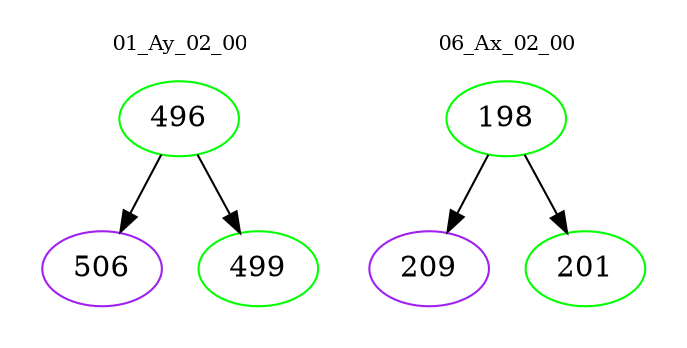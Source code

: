 digraph{
subgraph cluster_0 {
color = white
label = "01_Ay_02_00";
fontsize=10;
T0_496 [label="496", color="green"]
T0_496 -> T0_506 [color="black"]
T0_506 [label="506", color="purple"]
T0_496 -> T0_499 [color="black"]
T0_499 [label="499", color="green"]
}
subgraph cluster_1 {
color = white
label = "06_Ax_02_00";
fontsize=10;
T1_198 [label="198", color="green"]
T1_198 -> T1_209 [color="black"]
T1_209 [label="209", color="purple"]
T1_198 -> T1_201 [color="black"]
T1_201 [label="201", color="green"]
}
}
